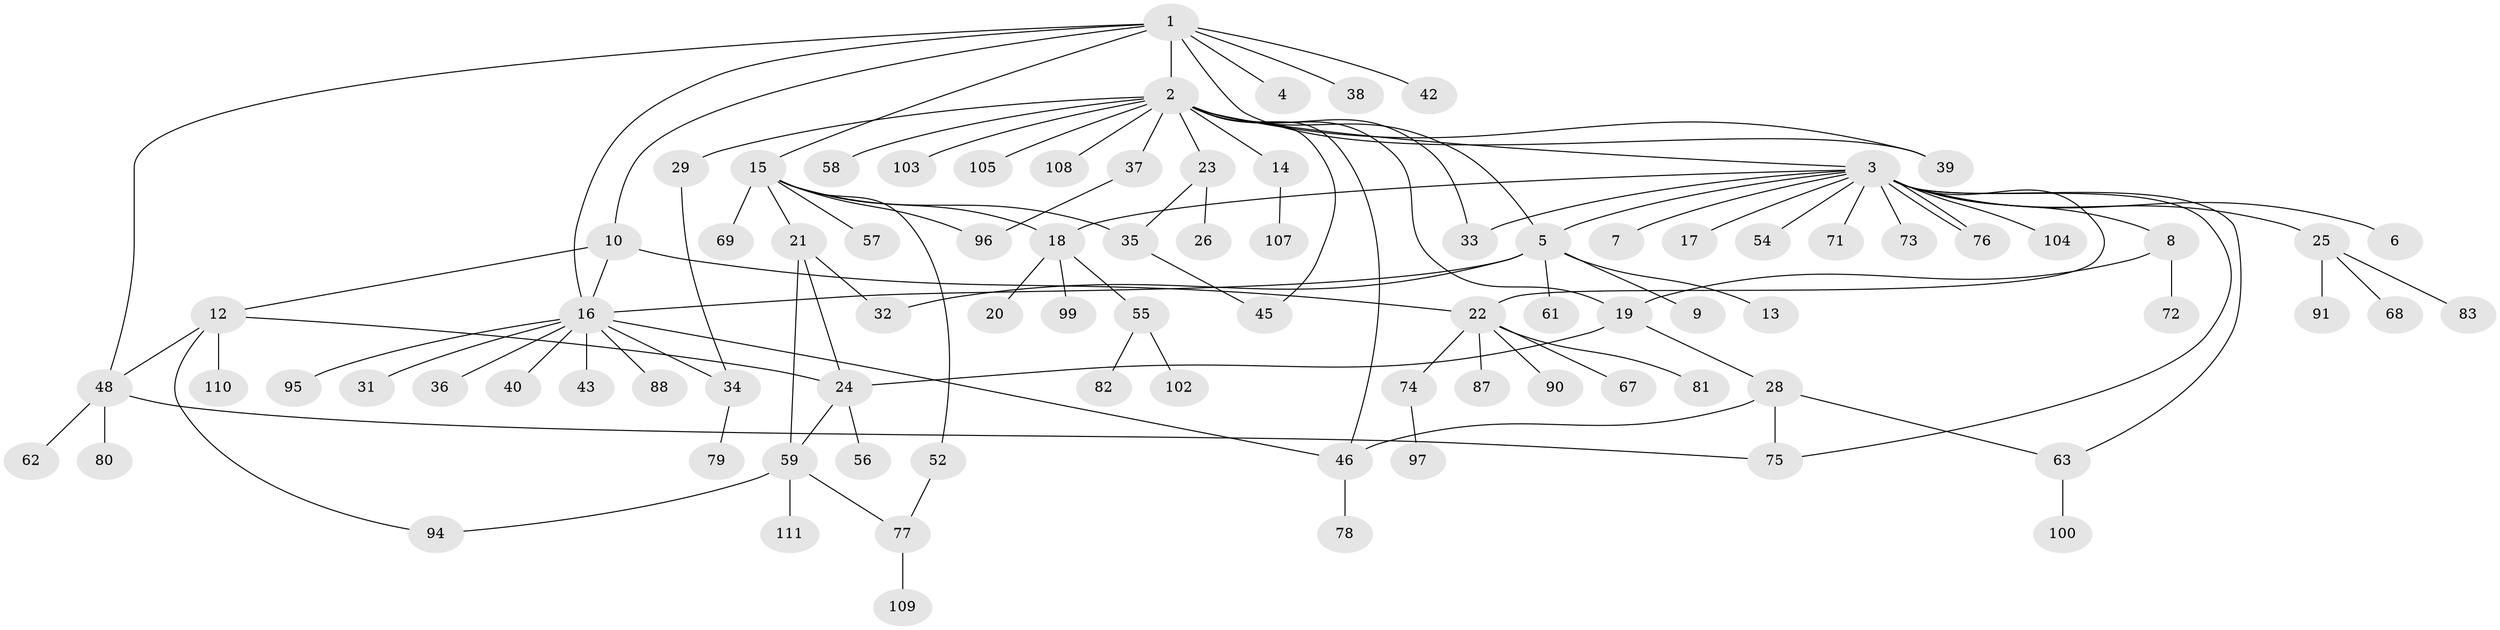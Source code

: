 // original degree distribution, {9: 0.009009009009009009, 16: 0.009009009009009009, 19: 0.009009009009009009, 1: 0.5225225225225225, 7: 0.018018018018018018, 3: 0.12612612612612611, 2: 0.1981981981981982, 4: 0.04504504504504504, 8: 0.009009009009009009, 12: 0.009009009009009009, 6: 0.02702702702702703, 5: 0.018018018018018018}
// Generated by graph-tools (version 1.1) at 2025/41/03/06/25 10:41:49]
// undirected, 87 vertices, 111 edges
graph export_dot {
graph [start="1"]
  node [color=gray90,style=filled];
  1 [super="+93"];
  2 [super="+53"];
  3 [super="+41"];
  4;
  5 [super="+27"];
  6;
  7;
  8;
  9 [super="+11"];
  10;
  12 [super="+60"];
  13;
  14 [super="+85"];
  15 [super="+64"];
  16 [super="+70"];
  17;
  18 [super="+106"];
  19 [super="+44"];
  20;
  21 [super="+47"];
  22 [super="+30"];
  23;
  24 [super="+51"];
  25 [super="+49"];
  26 [super="+89"];
  28 [super="+101"];
  29;
  31;
  32;
  33;
  34 [super="+66"];
  35;
  36;
  37;
  38;
  39 [super="+50"];
  40;
  42;
  43;
  45;
  46 [super="+98"];
  48 [super="+65"];
  52;
  54;
  55;
  56;
  57;
  58;
  59 [super="+84"];
  61;
  62;
  63;
  67;
  68;
  69;
  71;
  72;
  73 [super="+92"];
  74;
  75 [super="+86"];
  76;
  77;
  78;
  79;
  80;
  81;
  82;
  83;
  87;
  88;
  90;
  91;
  94;
  95;
  96;
  97;
  99;
  100;
  102;
  103;
  104;
  105;
  107;
  108;
  109;
  110;
  111;
  1 -- 2;
  1 -- 4;
  1 -- 10;
  1 -- 15;
  1 -- 16;
  1 -- 38;
  1 -- 42;
  1 -- 48;
  1 -- 39;
  2 -- 3;
  2 -- 5;
  2 -- 14;
  2 -- 23;
  2 -- 29;
  2 -- 37;
  2 -- 39;
  2 -- 45;
  2 -- 58;
  2 -- 103;
  2 -- 105;
  2 -- 108;
  2 -- 33;
  2 -- 46;
  2 -- 19;
  3 -- 5;
  3 -- 6;
  3 -- 7;
  3 -- 8;
  3 -- 17;
  3 -- 18;
  3 -- 25;
  3 -- 33;
  3 -- 54;
  3 -- 63;
  3 -- 71;
  3 -- 73;
  3 -- 75;
  3 -- 76;
  3 -- 76;
  3 -- 104;
  3 -- 22;
  5 -- 9;
  5 -- 13;
  5 -- 16;
  5 -- 32;
  5 -- 61;
  8 -- 19;
  8 -- 72;
  10 -- 12;
  10 -- 16;
  10 -- 22;
  12 -- 48;
  12 -- 110;
  12 -- 94;
  12 -- 24;
  14 -- 107;
  15 -- 18;
  15 -- 21;
  15 -- 35;
  15 -- 52;
  15 -- 57;
  15 -- 96;
  15 -- 69;
  16 -- 31;
  16 -- 34;
  16 -- 36;
  16 -- 40;
  16 -- 43;
  16 -- 88;
  16 -- 95;
  16 -- 46;
  18 -- 20;
  18 -- 55;
  18 -- 99;
  19 -- 28;
  19 -- 24;
  21 -- 24;
  21 -- 32;
  21 -- 59;
  22 -- 81;
  22 -- 67;
  22 -- 90;
  22 -- 87;
  22 -- 74;
  23 -- 26;
  23 -- 35;
  24 -- 59;
  24 -- 56;
  25 -- 68;
  25 -- 91;
  25 -- 83;
  28 -- 46;
  28 -- 63;
  28 -- 75;
  29 -- 34;
  34 -- 79;
  35 -- 45;
  37 -- 96;
  46 -- 78;
  48 -- 62;
  48 -- 80;
  48 -- 75;
  52 -- 77;
  55 -- 82;
  55 -- 102;
  59 -- 77;
  59 -- 94;
  59 -- 111;
  63 -- 100;
  74 -- 97;
  77 -- 109;
}

